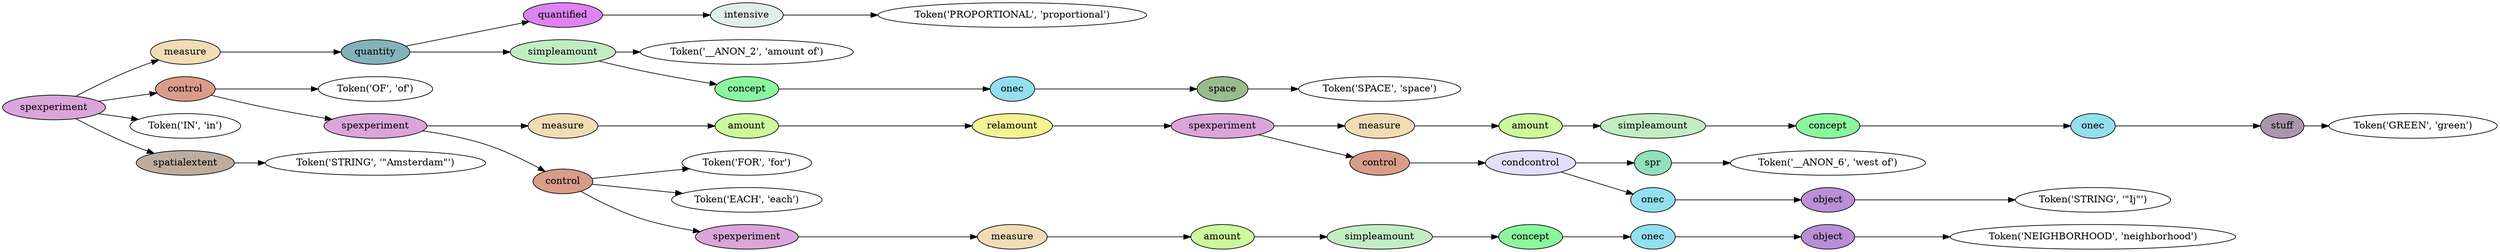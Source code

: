 digraph G {
rankdir=LR;
0 [label="Token('PROPORTIONAL', 'proportional')"];
1 [fillcolor="#e2eee8", label=intensive, style=filled];
1 -> 0;
2 [fillcolor="#de83f2", label=quantified, style=filled];
2 -> 1;
3 [label="Token('__ANON_2', 'amount of')"];
4 [label="Token('SPACE', 'space')"];
5 [fillcolor="#9abb8e", label=space, style=filled];
5 -> 4;
6 [fillcolor="#93deef", label=onec, style=filled];
6 -> 5;
7 [fillcolor="#8af79f", label=concept, style=filled];
7 -> 6;
8 [fillcolor="#c2edc3", label=simpleamount, style=filled];
8 -> 3;
8 -> 7;
9 [fillcolor="#85b1bb", label=quantity, style=filled];
9 -> 2;
9 -> 8;
10 [fillcolor="#f1dcb5", label=measure, style=filled];
10 -> 9;
11 [label="Token('OF', 'of')"];
12 [label="Token('GREEN', 'green')"];
13 [fillcolor="#aa95ad", label=stuff, style=filled];
13 -> 12;
14 [fillcolor="#93deef", label=onec, style=filled];
14 -> 13;
15 [fillcolor="#8af79f", label=concept, style=filled];
15 -> 14;
16 [fillcolor="#c2edc3", label=simpleamount, style=filled];
16 -> 15;
17 [fillcolor="#cbf99b", label=amount, style=filled];
17 -> 16;
18 [fillcolor="#f1dcb5", label=measure, style=filled];
18 -> 17;
19 [label="Token('__ANON_6', 'west of')"];
20 [fillcolor="#92dfbc", label=spr, style=filled];
20 -> 19;
21 [label="Token('STRING', '\"Ij\"')"];
22 [fillcolor="#ba8fd7", label=object, style=filled];
22 -> 21;
23 [fillcolor="#93deef", label=onec, style=filled];
23 -> 22;
24 [fillcolor="#e1dffa", label=condcontrol, style=filled];
24 -> 20;
24 -> 23;
25 [fillcolor="#d99c89", label=control, style=filled];
25 -> 24;
26 [fillcolor="#dba5da", label=spexperiment, style=filled];
26 -> 18;
26 -> 25;
27 [fillcolor="#f4f293", label=relamount, style=filled];
27 -> 26;
28 [fillcolor="#cbf99b", label=amount, style=filled];
28 -> 27;
29 [fillcolor="#f1dcb5", label=measure, style=filled];
29 -> 28;
30 [label="Token('FOR', 'for')"];
31 [label="Token('EACH', 'each')"];
32 [label="Token('NEIGHBORHOOD', 'neighborhood')"];
33 [fillcolor="#ba8fd7", label=object, style=filled];
33 -> 32;
34 [fillcolor="#93deef", label=onec, style=filled];
34 -> 33;
35 [fillcolor="#8af79f", label=concept, style=filled];
35 -> 34;
36 [fillcolor="#c2edc3", label=simpleamount, style=filled];
36 -> 35;
37 [fillcolor="#cbf99b", label=amount, style=filled];
37 -> 36;
38 [fillcolor="#f1dcb5", label=measure, style=filled];
38 -> 37;
39 [fillcolor="#dba5da", label=spexperiment, style=filled];
39 -> 38;
40 [fillcolor="#d99c89", label=control, style=filled];
40 -> 30;
40 -> 31;
40 -> 39;
41 [fillcolor="#dba5da", label=spexperiment, style=filled];
41 -> 29;
41 -> 40;
42 [fillcolor="#d99c89", label=control, style=filled];
42 -> 11;
42 -> 41;
43 [label="Token('IN', 'in')"];
44 [label="Token('STRING', '\"Amsterdam\"')"];
45 [fillcolor="#bead9e", label=spatialextent, style=filled];
45 -> 44;
46 [fillcolor="#dba5da", label=spexperiment, style=filled];
46 -> 10;
46 -> 42;
46 -> 43;
46 -> 45;
}
